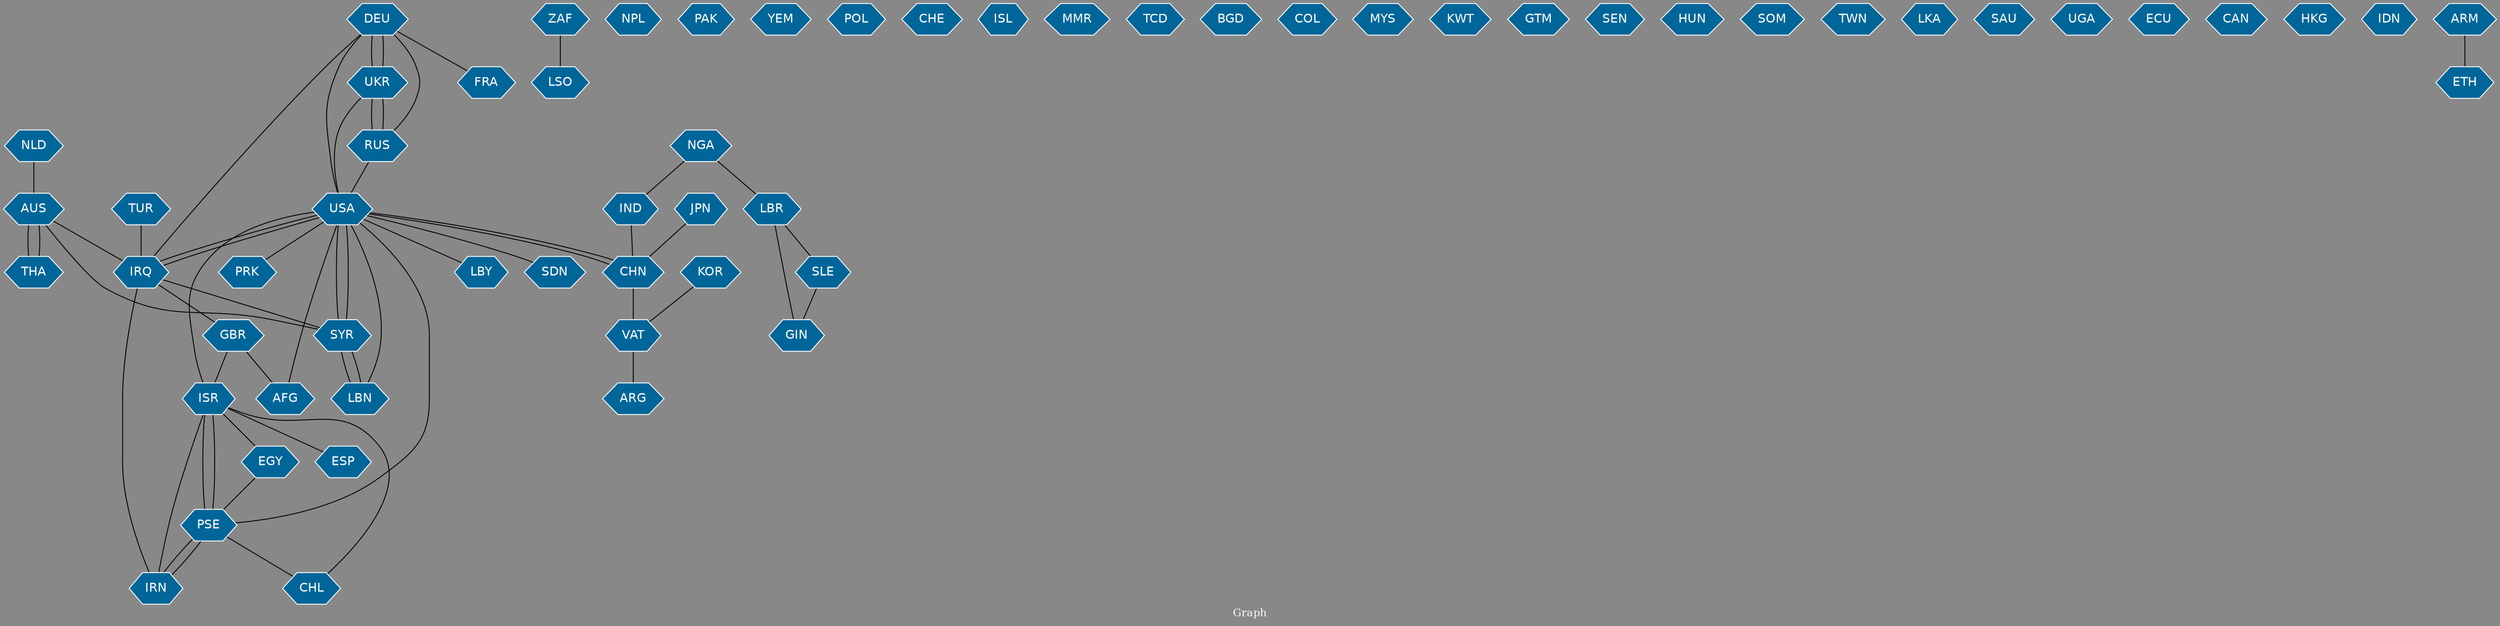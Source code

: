 // Countries together in item graph
graph {
	graph [bgcolor="#888888" fontcolor=white fontsize=12 label="Graph" outputorder=edgesfirst overlap=prism]
	node [color=white fillcolor="#006699" fontcolor=white fontname=Helvetica shape=hexagon style=filled]
	edge [arrowhead=open color=black fontcolor=white fontname=Courier fontsize=12]
		DEU [label=DEU]
		UKR [label=UKR]
		RUS [label=RUS]
		IRQ [label=IRQ]
		JPN [label=JPN]
		PSE [label=PSE]
		ISR [label=ISR]
		IRN [label=IRN]
		ZAF [label=ZAF]
		KOR [label=KOR]
		VAT [label=VAT]
		LBR [label=LBR]
		NPL [label=NPL]
		USA [label=USA]
		CHN [label=CHN]
		FRA [label=FRA]
		THA [label=THA]
		AUS [label=AUS]
		SYR [label=SYR]
		IND [label=IND]
		PAK [label=PAK]
		NLD [label=NLD]
		GBR [label=GBR]
		LBY [label=LBY]
		YEM [label=YEM]
		NGA [label=NGA]
		POL [label=POL]
		CHE [label=CHE]
		ARG [label=ARG]
		EGY [label=EGY]
		ISL [label=ISL]
		MMR [label=MMR]
		TCD [label=TCD]
		BGD [label=BGD]
		COL [label=COL]
		MYS [label=MYS]
		KWT [label=KWT]
		TUR [label=TUR]
		AFG [label=AFG]
		GTM [label=GTM]
		SEN [label=SEN]
		HUN [label=HUN]
		SOM [label=SOM]
		LSO [label=LSO]
		LBN [label=LBN]
		TWN [label=TWN]
		LKA [label=LKA]
		SDN [label=SDN]
		SAU [label=SAU]
		UGA [label=UGA]
		ECU [label=ECU]
		SLE [label=SLE]
		GIN [label=GIN]
		ESP [label=ESP]
		CAN [label=CAN]
		PRK [label=PRK]
		CHL [label=CHL]
		HKG [label=HKG]
		IDN [label=IDN]
		ARM [label=ARM]
		ETH [label=ETH]
			USA -- ISR [weight=1]
			DEU -- FRA [weight=1]
			DEU -- UKR [weight=1]
			IRQ -- GBR [weight=1]
			ISR -- PSE [weight=13]
			USA -- AFG [weight=2]
			UKR -- RUS [weight=11]
			IRQ -- IRN [weight=2]
			CHN -- USA [weight=1]
			GBR -- AFG [weight=1]
			EGY -- PSE [weight=2]
			SYR -- USA [weight=8]
			AUS -- THA [weight=2]
			IRQ -- USA [weight=5]
			AUS -- IRQ [weight=1]
			IRQ -- DEU [weight=1]
			LBN -- USA [weight=1]
			THA -- AUS [weight=1]
			RUS -- DEU [weight=1]
			CHL -- ISR [weight=1]
			ARM -- ETH [weight=1]
			CHN -- VAT [weight=3]
			ZAF -- LSO [weight=2]
			AUS -- SYR [weight=1]
			GBR -- ISR [weight=1]
			KOR -- VAT [weight=1]
			UKR -- DEU [weight=1]
			USA -- SYR [weight=2]
			USA -- PRK [weight=1]
			NLD -- AUS [weight=1]
			NGA -- LBR [weight=1]
			PSE -- CHL [weight=1]
			USA -- IRQ [weight=4]
			USA -- LBY [weight=1]
			VAT -- ARG [weight=1]
			RUS -- USA [weight=1]
			PSE -- IRN [weight=1]
			SLE -- GIN [weight=1]
			UKR -- USA [weight=1]
			IND -- CHN [weight=1]
			IRN -- ISR [weight=2]
			LBR -- GIN [weight=1]
			IRQ -- SYR [weight=1]
			PSE -- ISR [weight=22]
			SYR -- LBN [weight=1]
			LBN -- SYR [weight=1]
			USA -- PSE [weight=2]
			TUR -- IRQ [weight=1]
			USA -- CHN [weight=3]
			DEU -- USA [weight=1]
			JPN -- CHN [weight=1]
			LBR -- SLE [weight=1]
			RUS -- UKR [weight=11]
			ISR -- EGY [weight=1]
			IRN -- PSE [weight=1]
			NGA -- IND [weight=1]
			USA -- SDN [weight=1]
			ISR -- ESP [weight=1]
}
